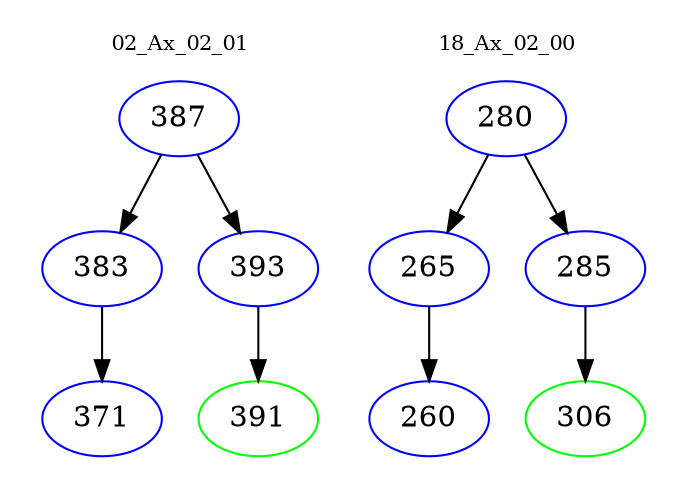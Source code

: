 digraph{
subgraph cluster_0 {
color = white
label = "02_Ax_02_01";
fontsize=10;
T0_387 [label="387", color="blue"]
T0_387 -> T0_383 [color="black"]
T0_383 [label="383", color="blue"]
T0_383 -> T0_371 [color="black"]
T0_371 [label="371", color="blue"]
T0_387 -> T0_393 [color="black"]
T0_393 [label="393", color="blue"]
T0_393 -> T0_391 [color="black"]
T0_391 [label="391", color="green"]
}
subgraph cluster_1 {
color = white
label = "18_Ax_02_00";
fontsize=10;
T1_280 [label="280", color="blue"]
T1_280 -> T1_265 [color="black"]
T1_265 [label="265", color="blue"]
T1_265 -> T1_260 [color="black"]
T1_260 [label="260", color="blue"]
T1_280 -> T1_285 [color="black"]
T1_285 [label="285", color="blue"]
T1_285 -> T1_306 [color="black"]
T1_306 [label="306", color="green"]
}
}
